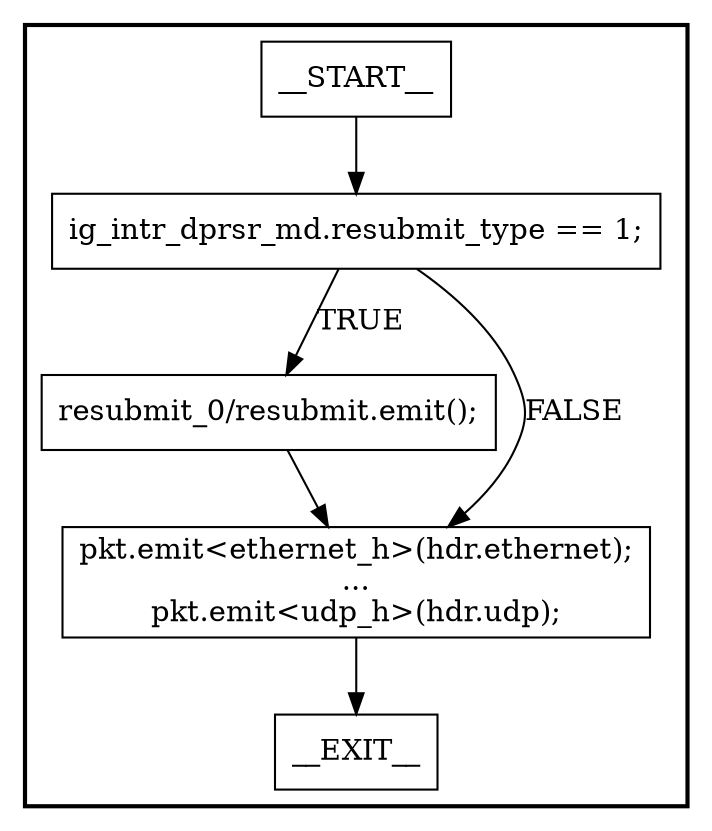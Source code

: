 digraph SwitchIngressDeparser {
subgraph cluster {
graph [
label="", labeljust=r, style=bold];
0[label=__START__, margin="", shape=rectangle, style=solid];
1[label=__EXIT__, margin="", shape=rectangle, style=solid];
2[label="ig_intr_dprsr_md.resubmit_type == 1;", margin="", shape=rectangle, style=solid];
3[label="resubmit_0/resubmit.emit();", margin="", shape=rectangle, style=solid];
4[label="pkt.emit<ethernet_h>(hdr.ethernet);
...
pkt.emit<udp_h>(hdr.udp);", margin="", shape=rectangle, style=solid];
0 -> 2[label=""];
2 -> 3[label=TRUE];
2 -> 4[label=FALSE];
3 -> 4[label=""];
4 -> 1[label=""];
}
}
